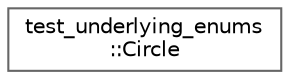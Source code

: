 digraph "类继承关系图"
{
 // LATEX_PDF_SIZE
  bgcolor="transparent";
  edge [fontname=Helvetica,fontsize=10,labelfontname=Helvetica,labelfontsize=10];
  node [fontname=Helvetica,fontsize=10,shape=box,height=0.2,width=0.4];
  rankdir="LR";
  Node0 [id="Node000000",label="test_underlying_enums\l::Circle",height=0.2,width=0.4,color="grey40", fillcolor="white", style="filled",URL="$structtest__underlying__enums_1_1_circle.html",tooltip=" "];
}
